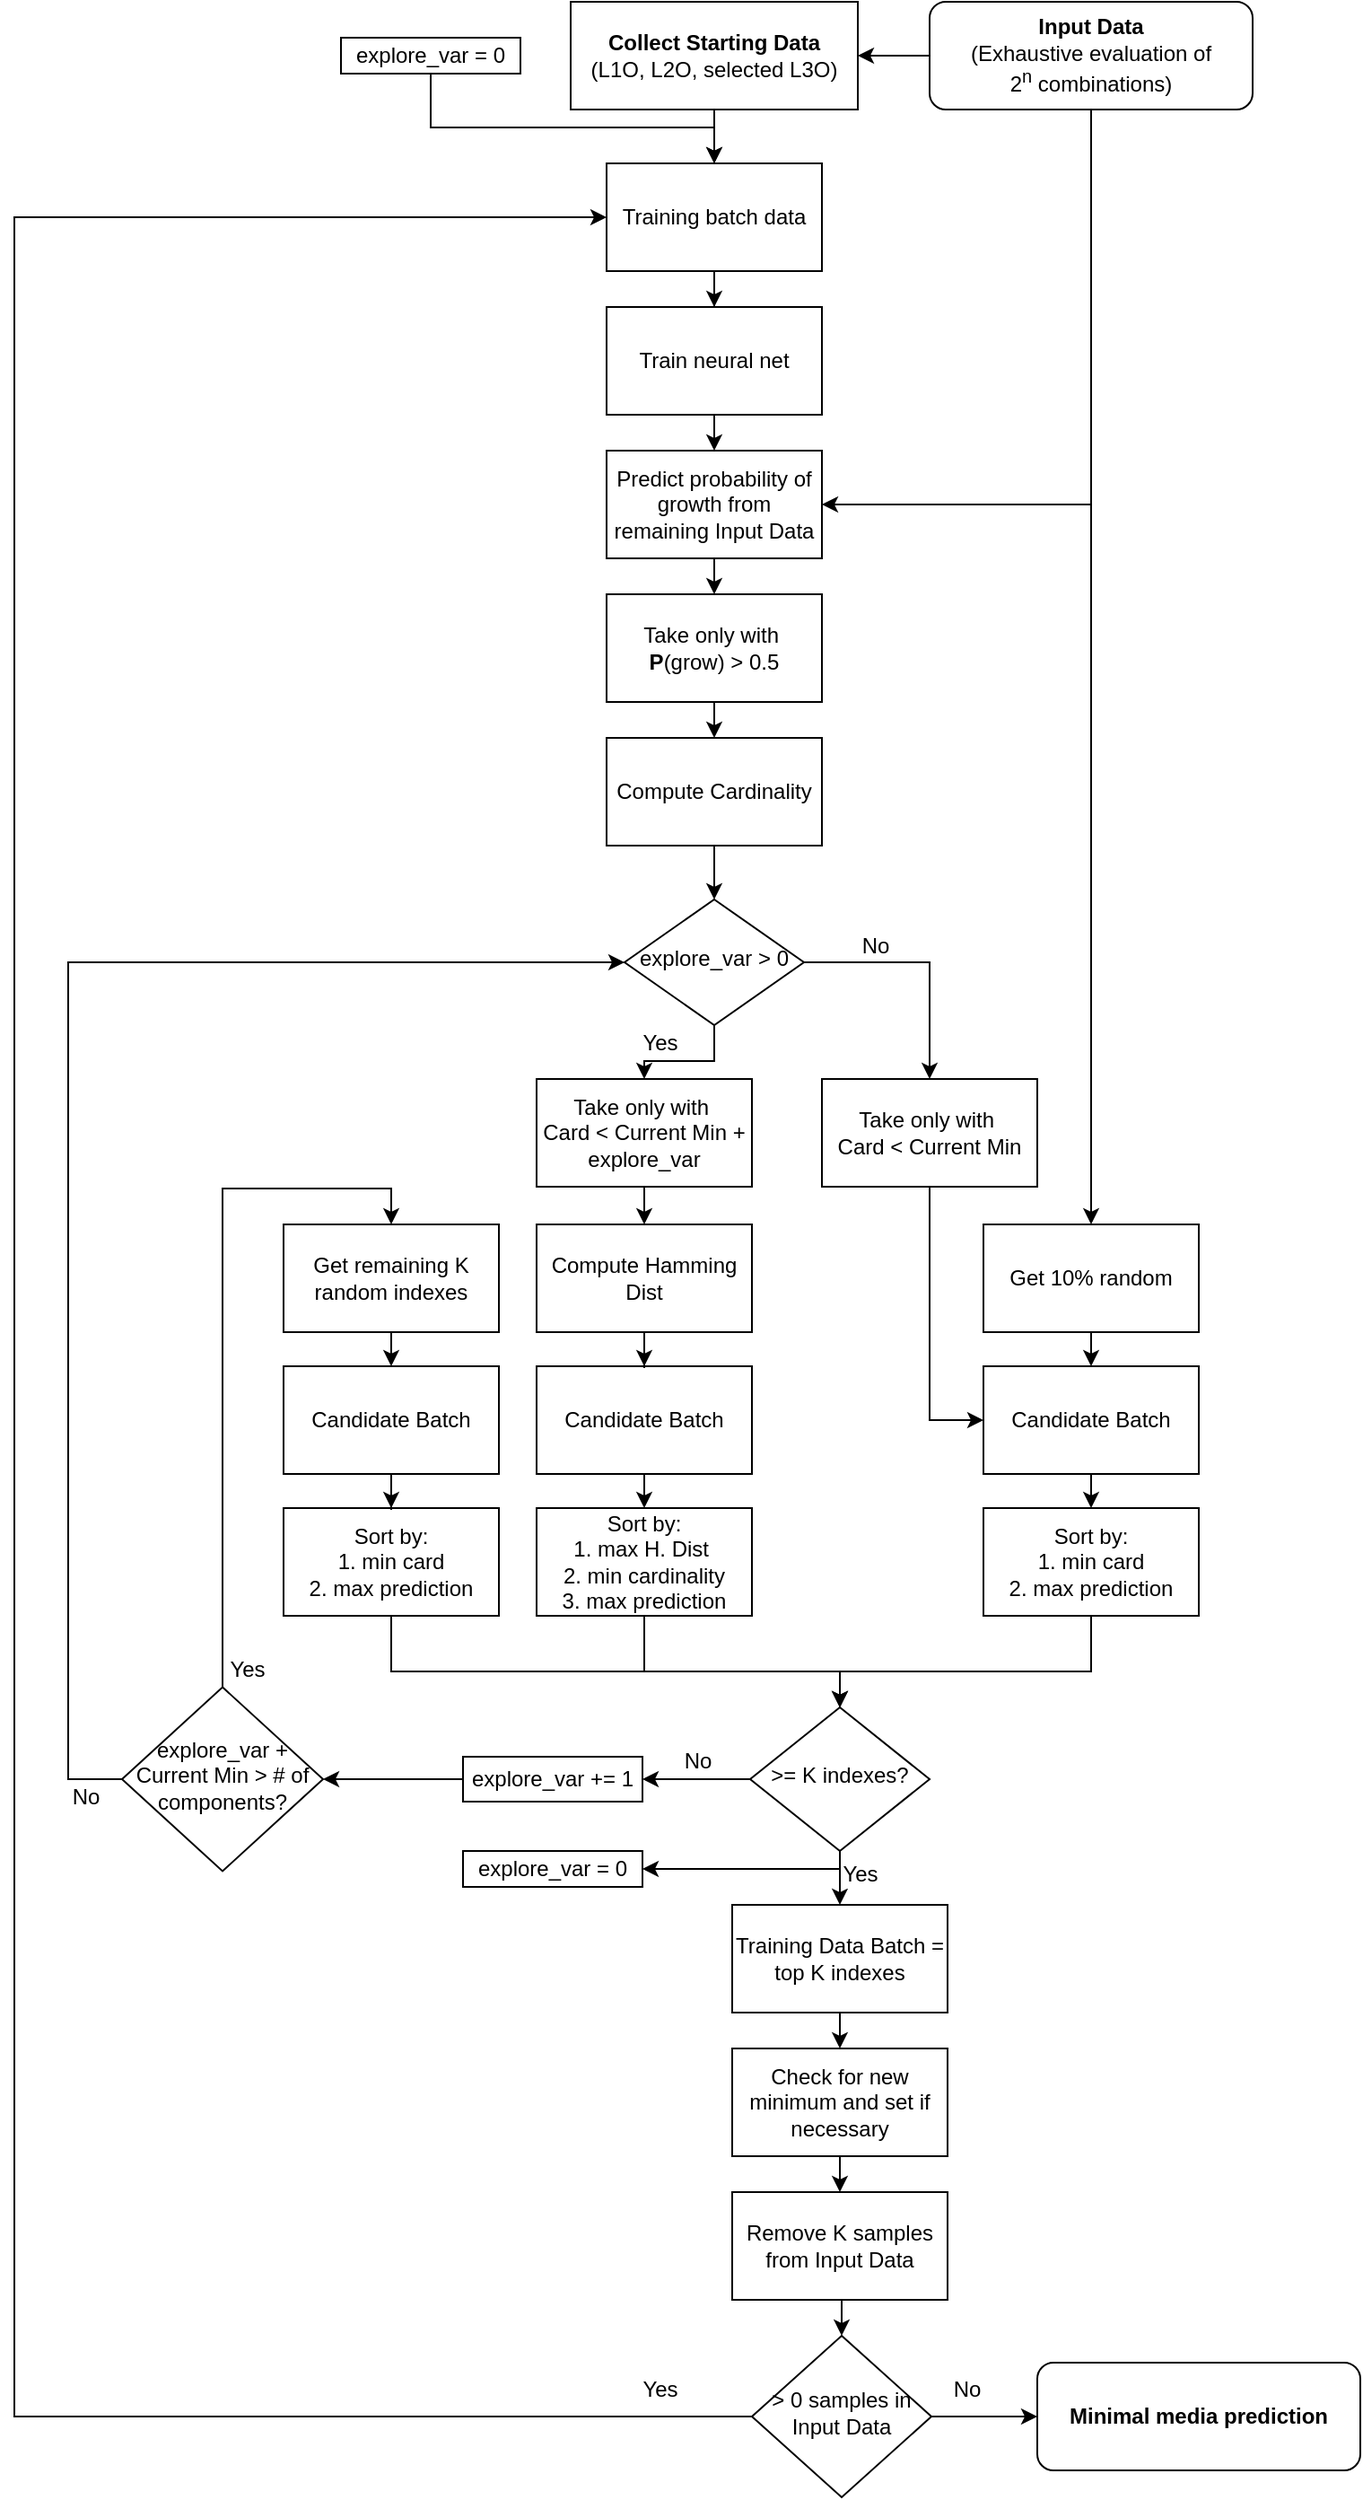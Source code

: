 <mxfile version="12.5.5" type="device"><diagram id="C5RBs43oDa-KdzZeNtuy" name="Page-1"><mxGraphModel dx="1166" dy="938" grid="1" gridSize="10" guides="1" tooltips="1" connect="1" arrows="1" fold="1" page="1" pageScale="1" pageWidth="827" pageHeight="1169" background="none" math="0" shadow="0"><root><mxCell id="WIyWlLk6GJQsqaUBKTNV-0"/><mxCell id="WIyWlLk6GJQsqaUBKTNV-1" parent="WIyWlLk6GJQsqaUBKTNV-0"/><mxCell id="NSgb5n1nZWhl1gHAQzKP-35" style="edgeStyle=orthogonalEdgeStyle;rounded=0;orthogonalLoop=1;jettySize=auto;html=1;exitX=0.5;exitY=1;exitDx=0;exitDy=0;entryX=1;entryY=0.5;entryDx=0;entryDy=0;" parent="WIyWlLk6GJQsqaUBKTNV-1" source="WIyWlLk6GJQsqaUBKTNV-3" target="NSgb5n1nZWhl1gHAQzKP-13" edge="1"><mxGeometry relative="1" as="geometry"/></mxCell><mxCell id="NSgb5n1nZWhl1gHAQzKP-36" style="edgeStyle=orthogonalEdgeStyle;rounded=0;orthogonalLoop=1;jettySize=auto;html=1;exitX=0;exitY=0.5;exitDx=0;exitDy=0;entryX=1;entryY=0.5;entryDx=0;entryDy=0;" parent="WIyWlLk6GJQsqaUBKTNV-1" source="WIyWlLk6GJQsqaUBKTNV-3" target="NSgb5n1nZWhl1gHAQzKP-1" edge="1"><mxGeometry relative="1" as="geometry"/></mxCell><mxCell id="NSgb5n1nZWhl1gHAQzKP-101" style="edgeStyle=orthogonalEdgeStyle;rounded=0;orthogonalLoop=1;jettySize=auto;html=1;exitX=0.5;exitY=1;exitDx=0;exitDy=0;" parent="WIyWlLk6GJQsqaUBKTNV-1" source="WIyWlLk6GJQsqaUBKTNV-3" target="NSgb5n1nZWhl1gHAQzKP-17" edge="1"><mxGeometry relative="1" as="geometry"><Array as="points"><mxPoint x="640" y="280"/><mxPoint x="640" y="280"/></Array></mxGeometry></mxCell><mxCell id="WIyWlLk6GJQsqaUBKTNV-3" value="&lt;b&gt;Input Data&lt;/b&gt;&lt;br&gt;(Exhaustive evaluation of 2&lt;sup&gt;n&lt;/sup&gt;&amp;nbsp;combinations)" style="rounded=1;whiteSpace=wrap;html=1;fontSize=12;glass=0;strokeWidth=1;shadow=0;" parent="WIyWlLk6GJQsqaUBKTNV-1" vertex="1"><mxGeometry x="550" y="10" width="180" height="60" as="geometry"/></mxCell><mxCell id="NSgb5n1nZWhl1gHAQzKP-37" style="edgeStyle=orthogonalEdgeStyle;rounded=0;orthogonalLoop=1;jettySize=auto;html=1;exitX=0.5;exitY=1;exitDx=0;exitDy=0;entryX=0.5;entryY=0;entryDx=0;entryDy=0;" parent="WIyWlLk6GJQsqaUBKTNV-1" source="NSgb5n1nZWhl1gHAQzKP-1" target="NSgb5n1nZWhl1gHAQzKP-5" edge="1"><mxGeometry relative="1" as="geometry"/></mxCell><mxCell id="NSgb5n1nZWhl1gHAQzKP-1" value="&lt;b&gt;Collect Starting Data&lt;br&gt;&lt;/b&gt;(L1O, L2O, selected L3O)" style="rounded=0;whiteSpace=wrap;html=1;" parent="WIyWlLk6GJQsqaUBKTNV-1" vertex="1"><mxGeometry x="350" y="10" width="160" height="60" as="geometry"/></mxCell><mxCell id="NSgb5n1nZWhl1gHAQzKP-31" style="edgeStyle=orthogonalEdgeStyle;rounded=0;orthogonalLoop=1;jettySize=auto;html=1;exitX=0.5;exitY=1;exitDx=0;exitDy=0;" parent="WIyWlLk6GJQsqaUBKTNV-1" source="NSgb5n1nZWhl1gHAQzKP-5" target="NSgb5n1nZWhl1gHAQzKP-6" edge="1"><mxGeometry relative="1" as="geometry"/></mxCell><mxCell id="NSgb5n1nZWhl1gHAQzKP-5" value="Training batch data" style="rounded=0;whiteSpace=wrap;html=1;" parent="WIyWlLk6GJQsqaUBKTNV-1" vertex="1"><mxGeometry x="370" y="100" width="120" height="60" as="geometry"/></mxCell><mxCell id="NSgb5n1nZWhl1gHAQzKP-14" style="edgeStyle=orthogonalEdgeStyle;rounded=0;orthogonalLoop=1;jettySize=auto;html=1;exitX=0.5;exitY=1;exitDx=0;exitDy=0;entryX=0.5;entryY=0;entryDx=0;entryDy=0;" parent="WIyWlLk6GJQsqaUBKTNV-1" source="NSgb5n1nZWhl1gHAQzKP-6" target="NSgb5n1nZWhl1gHAQzKP-13" edge="1"><mxGeometry relative="1" as="geometry"/></mxCell><mxCell id="NSgb5n1nZWhl1gHAQzKP-6" value="Train neural net" style="rounded=0;whiteSpace=wrap;html=1;" parent="WIyWlLk6GJQsqaUBKTNV-1" vertex="1"><mxGeometry x="370" y="180" width="120" height="60" as="geometry"/></mxCell><mxCell id="NSgb5n1nZWhl1gHAQzKP-41" style="edgeStyle=orthogonalEdgeStyle;rounded=0;orthogonalLoop=1;jettySize=auto;html=1;exitX=0.5;exitY=1;exitDx=0;exitDy=0;entryX=0.5;entryY=0;entryDx=0;entryDy=0;" parent="WIyWlLk6GJQsqaUBKTNV-1" source="NSgb5n1nZWhl1gHAQzKP-13" target="NSgb5n1nZWhl1gHAQzKP-18" edge="1"><mxGeometry relative="1" as="geometry"/></mxCell><mxCell id="NSgb5n1nZWhl1gHAQzKP-13" value="Predict probability of growth from remaining Input Data" style="rounded=0;whiteSpace=wrap;html=1;" parent="WIyWlLk6GJQsqaUBKTNV-1" vertex="1"><mxGeometry x="370" y="260" width="120" height="60" as="geometry"/></mxCell><mxCell id="NSgb5n1nZWhl1gHAQzKP-79" style="edgeStyle=orthogonalEdgeStyle;rounded=0;orthogonalLoop=1;jettySize=auto;html=1;exitX=0.5;exitY=1;exitDx=0;exitDy=0;entryX=0.5;entryY=0;entryDx=0;entryDy=0;" parent="WIyWlLk6GJQsqaUBKTNV-1" source="NSgb5n1nZWhl1gHAQzKP-15" target="NSgb5n1nZWhl1gHAQzKP-75" edge="1"><mxGeometry relative="1" as="geometry"/></mxCell><mxCell id="NSgb5n1nZWhl1gHAQzKP-15" value="Compute Cardinality" style="rounded=0;whiteSpace=wrap;html=1;" parent="WIyWlLk6GJQsqaUBKTNV-1" vertex="1"><mxGeometry x="370" y="420" width="120" height="60" as="geometry"/></mxCell><mxCell id="NSgb5n1nZWhl1gHAQzKP-97" style="edgeStyle=orthogonalEdgeStyle;rounded=0;orthogonalLoop=1;jettySize=auto;html=1;exitX=0.5;exitY=1;exitDx=0;exitDy=0;entryX=0.5;entryY=0;entryDx=0;entryDy=0;" parent="WIyWlLk6GJQsqaUBKTNV-1" source="NSgb5n1nZWhl1gHAQzKP-17" target="NSgb5n1nZWhl1gHAQzKP-22" edge="1"><mxGeometry relative="1" as="geometry"/></mxCell><mxCell id="NSgb5n1nZWhl1gHAQzKP-17" value="Get 10% random" style="rounded=0;whiteSpace=wrap;html=1;" parent="WIyWlLk6GJQsqaUBKTNV-1" vertex="1"><mxGeometry x="580" y="691" width="120" height="60" as="geometry"/></mxCell><mxCell id="NSgb5n1nZWhl1gHAQzKP-42" style="edgeStyle=orthogonalEdgeStyle;rounded=0;orthogonalLoop=1;jettySize=auto;html=1;exitX=0.5;exitY=1;exitDx=0;exitDy=0;entryX=0.5;entryY=0;entryDx=0;entryDy=0;" parent="WIyWlLk6GJQsqaUBKTNV-1" source="NSgb5n1nZWhl1gHAQzKP-18" target="NSgb5n1nZWhl1gHAQzKP-15" edge="1"><mxGeometry relative="1" as="geometry"/></mxCell><mxCell id="NSgb5n1nZWhl1gHAQzKP-18" value="Take only with&amp;nbsp;&lt;br&gt;&lt;b&gt;P&lt;/b&gt;(grow) &amp;gt; 0.5" style="rounded=0;whiteSpace=wrap;html=1;" parent="WIyWlLk6GJQsqaUBKTNV-1" vertex="1"><mxGeometry x="370" y="340" width="120" height="60" as="geometry"/></mxCell><mxCell id="NSgb5n1nZWhl1gHAQzKP-93" style="edgeStyle=orthogonalEdgeStyle;rounded=0;orthogonalLoop=1;jettySize=auto;html=1;exitX=0.5;exitY=1;exitDx=0;exitDy=0;entryX=0;entryY=0.5;entryDx=0;entryDy=0;" parent="WIyWlLk6GJQsqaUBKTNV-1" source="NSgb5n1nZWhl1gHAQzKP-20" target="NSgb5n1nZWhl1gHAQzKP-22" edge="1"><mxGeometry relative="1" as="geometry"/></mxCell><mxCell id="NSgb5n1nZWhl1gHAQzKP-20" value="Take only with&amp;nbsp;&lt;br&gt;Card&lt;b&gt; &lt;/b&gt;&amp;lt; Current Min" style="rounded=0;whiteSpace=wrap;html=1;" parent="WIyWlLk6GJQsqaUBKTNV-1" vertex="1"><mxGeometry x="490" y="610" width="120" height="60" as="geometry"/></mxCell><mxCell id="NSgb5n1nZWhl1gHAQzKP-94" style="edgeStyle=orthogonalEdgeStyle;rounded=0;orthogonalLoop=1;jettySize=auto;html=1;exitX=0.5;exitY=1;exitDx=0;exitDy=0;" parent="WIyWlLk6GJQsqaUBKTNV-1" source="NSgb5n1nZWhl1gHAQzKP-21" edge="1"><mxGeometry relative="1" as="geometry"><mxPoint x="500" y="960" as="targetPoint"/><Array as="points"><mxPoint x="640" y="909"/><mxPoint x="640" y="940"/><mxPoint x="500" y="940"/></Array></mxGeometry></mxCell><mxCell id="NSgb5n1nZWhl1gHAQzKP-21" value="Sort by:&lt;br&gt;1. min card&lt;br&gt;2. max prediction" style="rounded=0;whiteSpace=wrap;html=1;" parent="WIyWlLk6GJQsqaUBKTNV-1" vertex="1"><mxGeometry x="580" y="849" width="120" height="60" as="geometry"/></mxCell><mxCell id="NSgb5n1nZWhl1gHAQzKP-26" style="edgeStyle=orthogonalEdgeStyle;rounded=0;orthogonalLoop=1;jettySize=auto;html=1;exitX=0.5;exitY=1;exitDx=0;exitDy=0;entryX=0.5;entryY=0;entryDx=0;entryDy=0;" parent="WIyWlLk6GJQsqaUBKTNV-1" source="NSgb5n1nZWhl1gHAQzKP-22" target="NSgb5n1nZWhl1gHAQzKP-21" edge="1"><mxGeometry relative="1" as="geometry"/></mxCell><mxCell id="NSgb5n1nZWhl1gHAQzKP-22" value="Candidate Batch" style="rounded=0;whiteSpace=wrap;html=1;" parent="WIyWlLk6GJQsqaUBKTNV-1" vertex="1"><mxGeometry x="580" y="770" width="120" height="60" as="geometry"/></mxCell><mxCell id="NSgb5n1nZWhl1gHAQzKP-98" style="edgeStyle=orthogonalEdgeStyle;rounded=0;orthogonalLoop=1;jettySize=auto;html=1;exitX=0.5;exitY=1;exitDx=0;exitDy=0;entryX=0.5;entryY=0;entryDx=0;entryDy=0;" parent="WIyWlLk6GJQsqaUBKTNV-1" source="NSgb5n1nZWhl1gHAQzKP-27" target="NSgb5n1nZWhl1gHAQzKP-53" edge="1"><mxGeometry relative="1" as="geometry"><mxPoint x="500" y="1230" as="targetPoint"/></mxGeometry></mxCell><mxCell id="NSgb5n1nZWhl1gHAQzKP-27" value="Training Data Batch = top K indexes" style="rounded=0;whiteSpace=wrap;html=1;" parent="WIyWlLk6GJQsqaUBKTNV-1" vertex="1"><mxGeometry x="440" y="1070" width="120" height="60" as="geometry"/></mxCell><mxCell id="NSgb5n1nZWhl1gHAQzKP-105" style="edgeStyle=orthogonalEdgeStyle;rounded=0;orthogonalLoop=1;jettySize=auto;html=1;exitX=0.5;exitY=1;exitDx=0;exitDy=0;entryX=0.5;entryY=0;entryDx=0;entryDy=0;" parent="WIyWlLk6GJQsqaUBKTNV-1" source="NSgb5n1nZWhl1gHAQzKP-53" target="NSgb5n1nZWhl1gHAQzKP-104" edge="1"><mxGeometry relative="1" as="geometry"/></mxCell><mxCell id="NSgb5n1nZWhl1gHAQzKP-53" value="Check for new minimum and set if necessary" style="rounded=0;whiteSpace=wrap;html=1;" parent="WIyWlLk6GJQsqaUBKTNV-1" vertex="1"><mxGeometry x="440" y="1150" width="120" height="60" as="geometry"/></mxCell><mxCell id="NSgb5n1nZWhl1gHAQzKP-55" style="edgeStyle=orthogonalEdgeStyle;rounded=0;orthogonalLoop=1;jettySize=auto;html=1;exitX=0.5;exitY=1;exitDx=0;exitDy=0;entryX=0.5;entryY=0;entryDx=0;entryDy=0;" parent="WIyWlLk6GJQsqaUBKTNV-1" source="NSgb5n1nZWhl1gHAQzKP-54" target="NSgb5n1nZWhl1gHAQzKP-27" edge="1"><mxGeometry relative="1" as="geometry"/></mxCell><mxCell id="NSgb5n1nZWhl1gHAQzKP-59" value="Yes" style="text;html=1;align=center;verticalAlign=middle;resizable=0;points=[];labelBackgroundColor=#ffffff;" parent="NSgb5n1nZWhl1gHAQzKP-55" vertex="1" connectable="0"><mxGeometry x="-0.182" y="2" relative="1" as="geometry"><mxPoint x="9" as="offset"/></mxGeometry></mxCell><mxCell id="NSgb5n1nZWhl1gHAQzKP-68" style="edgeStyle=orthogonalEdgeStyle;rounded=0;orthogonalLoop=1;jettySize=auto;html=1;exitX=0;exitY=0.5;exitDx=0;exitDy=0;entryX=1;entryY=0.5;entryDx=0;entryDy=0;" parent="WIyWlLk6GJQsqaUBKTNV-1" source="NSgb5n1nZWhl1gHAQzKP-54" target="NSgb5n1nZWhl1gHAQzKP-65" edge="1"><mxGeometry relative="1" as="geometry"/></mxCell><mxCell id="xjJf0XLk90q3tnwtv4MX-0" style="edgeStyle=orthogonalEdgeStyle;rounded=0;orthogonalLoop=1;jettySize=auto;html=1;exitX=0.5;exitY=1;exitDx=0;exitDy=0;entryX=1;entryY=0.5;entryDx=0;entryDy=0;" parent="WIyWlLk6GJQsqaUBKTNV-1" source="NSgb5n1nZWhl1gHAQzKP-54" target="NSgb5n1nZWhl1gHAQzKP-62" edge="1"><mxGeometry relative="1" as="geometry"><Array as="points"><mxPoint x="500" y="1050"/></Array></mxGeometry></mxCell><mxCell id="NSgb5n1nZWhl1gHAQzKP-54" value="&amp;gt;= K indexes?" style="rhombus;whiteSpace=wrap;html=1;shadow=0;fontFamily=Helvetica;fontSize=12;align=center;strokeWidth=1;spacing=6;spacingTop=-4;" parent="WIyWlLk6GJQsqaUBKTNV-1" vertex="1"><mxGeometry x="450" y="960" width="100" height="80" as="geometry"/></mxCell><mxCell id="NSgb5n1nZWhl1gHAQzKP-62" value="explore_var = 0" style="rounded=0;whiteSpace=wrap;html=1;" parent="WIyWlLk6GJQsqaUBKTNV-1" vertex="1"><mxGeometry x="290" y="1040" width="100" height="20" as="geometry"/></mxCell><mxCell id="xjJf0XLk90q3tnwtv4MX-5" style="edgeStyle=orthogonalEdgeStyle;rounded=0;orthogonalLoop=1;jettySize=auto;html=1;exitX=0;exitY=0.5;exitDx=0;exitDy=0;entryX=1;entryY=0.5;entryDx=0;entryDy=0;" parent="WIyWlLk6GJQsqaUBKTNV-1" source="NSgb5n1nZWhl1gHAQzKP-65" target="xjJf0XLk90q3tnwtv4MX-3" edge="1"><mxGeometry relative="1" as="geometry"/></mxCell><mxCell id="NSgb5n1nZWhl1gHAQzKP-65" value="explore_var += 1" style="rounded=0;whiteSpace=wrap;html=1;" parent="WIyWlLk6GJQsqaUBKTNV-1" vertex="1"><mxGeometry x="290" y="987.5" width="100" height="25" as="geometry"/></mxCell><mxCell id="NSgb5n1nZWhl1gHAQzKP-69" value="No" style="text;html=1;strokeColor=none;fillColor=none;align=center;verticalAlign=middle;whiteSpace=wrap;rounded=0;" parent="WIyWlLk6GJQsqaUBKTNV-1" vertex="1"><mxGeometry x="401" y="980" width="40" height="20" as="geometry"/></mxCell><mxCell id="NSgb5n1nZWhl1gHAQzKP-85" style="edgeStyle=orthogonalEdgeStyle;rounded=0;orthogonalLoop=1;jettySize=auto;html=1;exitX=0.5;exitY=1;exitDx=0;exitDy=0;entryX=0.5;entryY=0;entryDx=0;entryDy=0;" parent="WIyWlLk6GJQsqaUBKTNV-1" source="NSgb5n1nZWhl1gHAQzKP-75" target="NSgb5n1nZWhl1gHAQzKP-80" edge="1"><mxGeometry relative="1" as="geometry"><Array as="points"><mxPoint x="430" y="600"/></Array></mxGeometry></mxCell><mxCell id="NSgb5n1nZWhl1gHAQzKP-95" style="edgeStyle=orthogonalEdgeStyle;rounded=0;orthogonalLoop=1;jettySize=auto;html=1;exitX=1;exitY=0.5;exitDx=0;exitDy=0;entryX=0.5;entryY=0;entryDx=0;entryDy=0;" parent="WIyWlLk6GJQsqaUBKTNV-1" source="NSgb5n1nZWhl1gHAQzKP-75" target="NSgb5n1nZWhl1gHAQzKP-20" edge="1"><mxGeometry relative="1" as="geometry"/></mxCell><mxCell id="NSgb5n1nZWhl1gHAQzKP-75" value="explore_var &amp;gt; 0" style="rhombus;whiteSpace=wrap;html=1;shadow=0;fontFamily=Helvetica;fontSize=12;align=center;strokeWidth=1;spacing=6;spacingTop=-4;" parent="WIyWlLk6GJQsqaUBKTNV-1" vertex="1"><mxGeometry x="380" y="510" width="100" height="70" as="geometry"/></mxCell><mxCell id="NSgb5n1nZWhl1gHAQzKP-89" style="edgeStyle=orthogonalEdgeStyle;rounded=0;orthogonalLoop=1;jettySize=auto;html=1;exitX=0.5;exitY=1;exitDx=0;exitDy=0;entryX=0.5;entryY=0;entryDx=0;entryDy=0;" parent="WIyWlLk6GJQsqaUBKTNV-1" source="NSgb5n1nZWhl1gHAQzKP-80" target="NSgb5n1nZWhl1gHAQzKP-83" edge="1"><mxGeometry relative="1" as="geometry"/></mxCell><mxCell id="NSgb5n1nZWhl1gHAQzKP-80" value="Take only with&amp;nbsp;&lt;br&gt;Card&lt;b&gt; &lt;/b&gt;&amp;lt; Current Min + explore_var" style="rounded=0;whiteSpace=wrap;html=1;" parent="WIyWlLk6GJQsqaUBKTNV-1" vertex="1"><mxGeometry x="331" y="610" width="120" height="60" as="geometry"/></mxCell><mxCell id="NSgb5n1nZWhl1gHAQzKP-92" style="edgeStyle=orthogonalEdgeStyle;rounded=0;orthogonalLoop=1;jettySize=auto;html=1;exitX=0.5;exitY=1;exitDx=0;exitDy=0;entryX=0.5;entryY=0;entryDx=0;entryDy=0;" parent="WIyWlLk6GJQsqaUBKTNV-1" source="NSgb5n1nZWhl1gHAQzKP-81" target="NSgb5n1nZWhl1gHAQzKP-54" edge="1"><mxGeometry relative="1" as="geometry"><Array as="points"><mxPoint x="391" y="940"/><mxPoint x="500" y="940"/></Array></mxGeometry></mxCell><mxCell id="NSgb5n1nZWhl1gHAQzKP-81" value="Sort by:&lt;br&gt;1. max H. Dist&amp;nbsp;&lt;br&gt;2. min cardinality&lt;br&gt;3. max prediction" style="rounded=0;whiteSpace=wrap;html=1;" parent="WIyWlLk6GJQsqaUBKTNV-1" vertex="1"><mxGeometry x="331" y="849" width="120" height="60" as="geometry"/></mxCell><mxCell id="NSgb5n1nZWhl1gHAQzKP-91" style="edgeStyle=orthogonalEdgeStyle;rounded=0;orthogonalLoop=1;jettySize=auto;html=1;exitX=0.5;exitY=1;exitDx=0;exitDy=0;entryX=0.5;entryY=0;entryDx=0;entryDy=0;" parent="WIyWlLk6GJQsqaUBKTNV-1" source="NSgb5n1nZWhl1gHAQzKP-82" target="NSgb5n1nZWhl1gHAQzKP-81" edge="1"><mxGeometry relative="1" as="geometry"/></mxCell><mxCell id="NSgb5n1nZWhl1gHAQzKP-82" value="Candidate Batch" style="rounded=0;whiteSpace=wrap;html=1;" parent="WIyWlLk6GJQsqaUBKTNV-1" vertex="1"><mxGeometry x="331" y="770" width="120" height="60" as="geometry"/></mxCell><mxCell id="NSgb5n1nZWhl1gHAQzKP-90" style="edgeStyle=orthogonalEdgeStyle;rounded=0;orthogonalLoop=1;jettySize=auto;html=1;exitX=0.5;exitY=1;exitDx=0;exitDy=0;" parent="WIyWlLk6GJQsqaUBKTNV-1" source="NSgb5n1nZWhl1gHAQzKP-83" target="NSgb5n1nZWhl1gHAQzKP-82" edge="1"><mxGeometry relative="1" as="geometry"/></mxCell><mxCell id="NSgb5n1nZWhl1gHAQzKP-83" value="Compute Hamming Dist" style="rounded=0;whiteSpace=wrap;html=1;" parent="WIyWlLk6GJQsqaUBKTNV-1" vertex="1"><mxGeometry x="331" y="691" width="120" height="60" as="geometry"/></mxCell><mxCell id="NSgb5n1nZWhl1gHAQzKP-86" value="No" style="text;html=1;strokeColor=none;fillColor=none;align=center;verticalAlign=middle;whiteSpace=wrap;rounded=0;" parent="WIyWlLk6GJQsqaUBKTNV-1" vertex="1"><mxGeometry x="500" y="526" width="40" height="20" as="geometry"/></mxCell><mxCell id="NSgb5n1nZWhl1gHAQzKP-87" value="Yes" style="text;html=1;strokeColor=none;fillColor=none;align=center;verticalAlign=middle;whiteSpace=wrap;rounded=0;" parent="WIyWlLk6GJQsqaUBKTNV-1" vertex="1"><mxGeometry x="380" y="580" width="40" height="20" as="geometry"/></mxCell><mxCell id="NSgb5n1nZWhl1gHAQzKP-107" style="edgeStyle=orthogonalEdgeStyle;rounded=0;orthogonalLoop=1;jettySize=auto;html=1;exitX=0.5;exitY=1;exitDx=0;exitDy=0;entryX=0.5;entryY=0;entryDx=0;entryDy=0;" parent="WIyWlLk6GJQsqaUBKTNV-1" source="NSgb5n1nZWhl1gHAQzKP-104" target="NSgb5n1nZWhl1gHAQzKP-106" edge="1"><mxGeometry relative="1" as="geometry"/></mxCell><mxCell id="NSgb5n1nZWhl1gHAQzKP-104" value="Remove K samples from Input Data" style="rounded=0;whiteSpace=wrap;html=1;" parent="WIyWlLk6GJQsqaUBKTNV-1" vertex="1"><mxGeometry x="440" y="1230" width="120" height="60" as="geometry"/></mxCell><mxCell id="NSgb5n1nZWhl1gHAQzKP-108" style="edgeStyle=orthogonalEdgeStyle;rounded=0;orthogonalLoop=1;jettySize=auto;html=1;exitX=1;exitY=0.5;exitDx=0;exitDy=0;entryX=0;entryY=0.5;entryDx=0;entryDy=0;" parent="WIyWlLk6GJQsqaUBKTNV-1" source="NSgb5n1nZWhl1gHAQzKP-106" target="NSgb5n1nZWhl1gHAQzKP-109" edge="1"><mxGeometry relative="1" as="geometry"><mxPoint x="590" y="1435" as="targetPoint"/></mxGeometry></mxCell><mxCell id="NSgb5n1nZWhl1gHAQzKP-112" style="edgeStyle=orthogonalEdgeStyle;rounded=0;orthogonalLoop=1;jettySize=auto;html=1;exitX=0;exitY=0.5;exitDx=0;exitDy=0;entryX=0;entryY=0.5;entryDx=0;entryDy=0;" parent="WIyWlLk6GJQsqaUBKTNV-1" source="NSgb5n1nZWhl1gHAQzKP-106" target="NSgb5n1nZWhl1gHAQzKP-5" edge="1"><mxGeometry relative="1" as="geometry"><mxPoint x="190" y="120" as="targetPoint"/><Array as="points"><mxPoint x="40" y="1355"/><mxPoint x="40" y="130"/></Array></mxGeometry></mxCell><mxCell id="NSgb5n1nZWhl1gHAQzKP-106" value="&amp;gt; 0 samples in Input Data" style="rhombus;whiteSpace=wrap;html=1;shadow=0;fontFamily=Helvetica;fontSize=12;align=center;strokeWidth=1;spacing=6;spacingTop=-4;" parent="WIyWlLk6GJQsqaUBKTNV-1" vertex="1"><mxGeometry x="451" y="1310" width="100" height="90" as="geometry"/></mxCell><mxCell id="NSgb5n1nZWhl1gHAQzKP-109" value="&lt;b&gt;Minimal media prediction&lt;/b&gt;" style="rounded=1;whiteSpace=wrap;html=1;fontSize=12;glass=0;strokeWidth=1;shadow=0;" parent="WIyWlLk6GJQsqaUBKTNV-1" vertex="1"><mxGeometry x="610" y="1325" width="180" height="60" as="geometry"/></mxCell><mxCell id="NSgb5n1nZWhl1gHAQzKP-111" value="No" style="text;html=1;strokeColor=none;fillColor=none;align=center;verticalAlign=middle;whiteSpace=wrap;rounded=0;" parent="WIyWlLk6GJQsqaUBKTNV-1" vertex="1"><mxGeometry x="551" y="1330" width="40" height="20" as="geometry"/></mxCell><mxCell id="NSgb5n1nZWhl1gHAQzKP-115" value="Yes" style="text;html=1;strokeColor=none;fillColor=none;align=center;verticalAlign=middle;whiteSpace=wrap;rounded=0;" parent="WIyWlLk6GJQsqaUBKTNV-1" vertex="1"><mxGeometry x="380" y="1330" width="40" height="20" as="geometry"/></mxCell><mxCell id="xjJf0XLk90q3tnwtv4MX-2" style="edgeStyle=orthogonalEdgeStyle;rounded=0;orthogonalLoop=1;jettySize=auto;html=1;exitX=0.5;exitY=1;exitDx=0;exitDy=0;entryX=0.5;entryY=0;entryDx=0;entryDy=0;" parent="WIyWlLk6GJQsqaUBKTNV-1" source="xjJf0XLk90q3tnwtv4MX-1" target="NSgb5n1nZWhl1gHAQzKP-5" edge="1"><mxGeometry relative="1" as="geometry"><Array as="points"><mxPoint x="272" y="80"/><mxPoint x="430" y="80"/></Array></mxGeometry></mxCell><mxCell id="xjJf0XLk90q3tnwtv4MX-1" value="explore_var = 0" style="rounded=0;whiteSpace=wrap;html=1;" parent="WIyWlLk6GJQsqaUBKTNV-1" vertex="1"><mxGeometry x="222" y="30" width="100" height="20" as="geometry"/></mxCell><mxCell id="xjJf0XLk90q3tnwtv4MX-10" style="edgeStyle=orthogonalEdgeStyle;rounded=0;orthogonalLoop=1;jettySize=auto;html=1;exitX=0;exitY=0.5;exitDx=0;exitDy=0;entryX=0;entryY=0.5;entryDx=0;entryDy=0;" parent="WIyWlLk6GJQsqaUBKTNV-1" source="xjJf0XLk90q3tnwtv4MX-3" target="NSgb5n1nZWhl1gHAQzKP-75" edge="1"><mxGeometry relative="1" as="geometry"><Array as="points"><mxPoint x="70" y="1000"/><mxPoint x="70" y="545"/></Array></mxGeometry></mxCell><mxCell id="xjJf0XLk90q3tnwtv4MX-19" style="edgeStyle=orthogonalEdgeStyle;rounded=0;orthogonalLoop=1;jettySize=auto;html=1;exitX=0.5;exitY=0;exitDx=0;exitDy=0;entryX=0.5;entryY=0;entryDx=0;entryDy=0;" parent="WIyWlLk6GJQsqaUBKTNV-1" source="xjJf0XLk90q3tnwtv4MX-3" target="xjJf0XLk90q3tnwtv4MX-11" edge="1"><mxGeometry relative="1" as="geometry"><Array as="points"><mxPoint x="156" y="671"/><mxPoint x="250" y="671"/></Array></mxGeometry></mxCell><mxCell id="xjJf0XLk90q3tnwtv4MX-3" value="explore_var + &lt;br&gt;Current Min &amp;gt; # of components?" style="rhombus;whiteSpace=wrap;html=1;shadow=0;fontFamily=Helvetica;fontSize=12;align=center;strokeWidth=1;spacing=6;spacingTop=-4;" parent="WIyWlLk6GJQsqaUBKTNV-1" vertex="1"><mxGeometry x="100" y="948.75" width="112" height="102.5" as="geometry"/></mxCell><mxCell id="xjJf0XLk90q3tnwtv4MX-8" value="No" style="text;html=1;strokeColor=none;fillColor=none;align=center;verticalAlign=middle;whiteSpace=wrap;rounded=0;" parent="WIyWlLk6GJQsqaUBKTNV-1" vertex="1"><mxGeometry x="60" y="1000" width="40" height="20" as="geometry"/></mxCell><mxCell id="xjJf0XLk90q3tnwtv4MX-16" style="edgeStyle=orthogonalEdgeStyle;rounded=0;orthogonalLoop=1;jettySize=auto;html=1;exitX=0.5;exitY=1;exitDx=0;exitDy=0;entryX=0.5;entryY=0;entryDx=0;entryDy=0;" parent="WIyWlLk6GJQsqaUBKTNV-1" source="xjJf0XLk90q3tnwtv4MX-11" target="xjJf0XLk90q3tnwtv4MX-13" edge="1"><mxGeometry relative="1" as="geometry"/></mxCell><mxCell id="xjJf0XLk90q3tnwtv4MX-11" value="Get remaining K random indexes" style="rounded=0;whiteSpace=wrap;html=1;" parent="WIyWlLk6GJQsqaUBKTNV-1" vertex="1"><mxGeometry x="190" y="691" width="120" height="60" as="geometry"/></mxCell><mxCell id="xjJf0XLk90q3tnwtv4MX-18" style="edgeStyle=orthogonalEdgeStyle;rounded=0;orthogonalLoop=1;jettySize=auto;html=1;exitX=0.5;exitY=1;exitDx=0;exitDy=0;entryX=0.5;entryY=0;entryDx=0;entryDy=0;" parent="WIyWlLk6GJQsqaUBKTNV-1" source="xjJf0XLk90q3tnwtv4MX-12" target="NSgb5n1nZWhl1gHAQzKP-54" edge="1"><mxGeometry relative="1" as="geometry"><Array as="points"><mxPoint x="250" y="940"/><mxPoint x="500" y="940"/></Array></mxGeometry></mxCell><mxCell id="xjJf0XLk90q3tnwtv4MX-12" value="Sort by:&lt;br&gt;1. min card&lt;br&gt;2. max prediction" style="rounded=0;whiteSpace=wrap;html=1;" parent="WIyWlLk6GJQsqaUBKTNV-1" vertex="1"><mxGeometry x="190" y="849" width="120" height="60" as="geometry"/></mxCell><mxCell id="xjJf0XLk90q3tnwtv4MX-17" style="edgeStyle=orthogonalEdgeStyle;rounded=0;orthogonalLoop=1;jettySize=auto;html=1;exitX=0.5;exitY=1;exitDx=0;exitDy=0;" parent="WIyWlLk6GJQsqaUBKTNV-1" source="xjJf0XLk90q3tnwtv4MX-13" target="xjJf0XLk90q3tnwtv4MX-12" edge="1"><mxGeometry relative="1" as="geometry"/></mxCell><mxCell id="xjJf0XLk90q3tnwtv4MX-13" value="Candidate Batch" style="rounded=0;whiteSpace=wrap;html=1;" parent="WIyWlLk6GJQsqaUBKTNV-1" vertex="1"><mxGeometry x="190" y="770" width="120" height="60" as="geometry"/></mxCell><mxCell id="xjJf0XLk90q3tnwtv4MX-20" value="Yes" style="text;html=1;strokeColor=none;fillColor=none;align=center;verticalAlign=middle;whiteSpace=wrap;rounded=0;" parent="WIyWlLk6GJQsqaUBKTNV-1" vertex="1"><mxGeometry x="150" y="928.75" width="40" height="20" as="geometry"/></mxCell></root></mxGraphModel></diagram></mxfile>